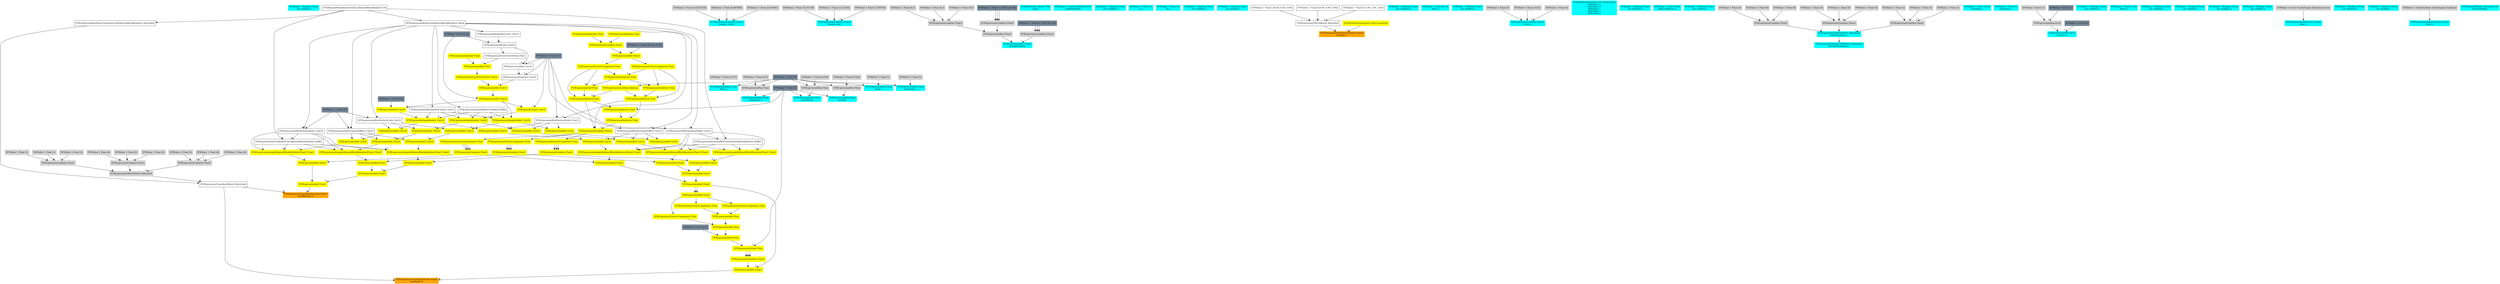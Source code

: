 digraph G {
node0 [shape="box" color="cyan" style="filled" label="VFXValue`1 Boolean (True)
_vfx_enabled_a"]
node1 [shape="box" color="cyan" style="filled" label="VFXExpressionMax Float
Rate_a"]
node2 [shape="box" color="lightgray" style="filled" label="VFXValue`1 Float (2137)"]
node3 [shape="box" color="lightslategray" style="filled" label="VFXValue`1 Float (0)"]
node4 [shape="box" color="cyan" style="filled" label="VFXExpressionCombine Float3
bounds_center"]
node5 [shape="box" color="lightgray" style="filled" label="VFXValue`1 Float (-0,4135728)"]
node6 [shape="box" color="lightgray" style="filled" label="VFXValue`1 Float (6,987898)"]
node7 [shape="box" color="lightgray" style="filled" label="VFXValue`1 Float (2,047981)"]
node8 [shape="box" color="cyan" style="filled" label="VFXExpressionCombine Float3
bounds_size"]
node9 [shape="box" color="lightgray" style="filled" label="VFXValue`1 Float (15,01149)"]
node10 [shape="box" color="lightgray" style="filled" label="VFXValue`1 Float (15,13302)"]
node11 [shape="box" color="lightgray" style="filled" label="VFXValue`1 Float (7,939795)"]
node12 [shape="box" color="cyan" style="filled" label="VFXExpressionMin Float3
boundsPadding"]
node13 [shape="box" color="lightgray" style="filled" label="VFXExpressionMax Float3"]
node14 [shape="box" color="lightgray" style="filled" label="VFXExpressionCombine Float3"]
node15 [shape="box" color="lightgray" style="filled" label="VFXValue`1 Float (0,5)"]
node16 [shape="box" color="lightgray" style="filled" label="VFXValue`1 Float (0,5)"]
node17 [shape="box" color="lightgray" style="filled" label="VFXValue`1 Float (0,5)"]
node18 [shape="box" color="lightgray" style="filled" label="VFXExpressionCombine Float3"]
node19 [shape="box" color="lightslategray" style="filled" label="VFXValue`1 Float (-1,701412E+38)"]
node20 [shape="box" color="lightgray" style="filled" label="VFXExpressionCombine Float3"]
node21 [shape="box" color="lightslategray" style="filled" label="VFXValue`1 Float (1,701412E+38)"]
node22 [shape="box" color="cyan" style="filled" label="VFXMeshValue Mesh (776)
mesh"]
node23 [shape="box" color="cyan" style="filled" label="VFXValue`1 Uint32 (4294967295)
subMeshMask"]
node24 [shape="box" color="cyan" style="filled" label="VFXValue`1 Boolean (True)
_vfx_enabled_a"]
node25 [shape="box" color="cyan" style="filled" label="VFXValue`1 Float (1)
A_a"]
node26 [shape="box" color="cyan" style="filled" label="VFXValue`1 Float (3)
B_a"]
node27 [shape="box" color="cyan" style="filled" label="VFXValue`1 Boolean (True)
_vfx_enabled_b"]
node28 [shape="box" color="orange" style="filled" label="VFXExpressionTransformPosition Float3
readPosition_b"]
node29 [shape="box" label="VFXExpressionTransformMatrix Matrix4x4"]
node30 [shape="box" color="lightgray" style="filled" label="VFXExpressionTRSToMatrix Matrix4x4"]
node31 [shape="box" color="lightgray" style="filled" label="VFXExpressionCombine Float3"]
node32 [shape="box" color="lightgray" style="filled" label="VFXValue`1 Float (0)"]
node33 [shape="box" color="lightgray" style="filled" label="VFXValue`1 Float (0)"]
node34 [shape="box" color="lightgray" style="filled" label="VFXValue`1 Float (0)"]
node35 [shape="box" color="lightgray" style="filled" label="VFXExpressionCombine Float3"]
node36 [shape="box" color="lightgray" style="filled" label="VFXValue`1 Float (0)"]
node37 [shape="box" color="lightgray" style="filled" label="VFXValue`1 Float (0)"]
node38 [shape="box" color="lightgray" style="filled" label="VFXValue`1 Float (0)"]
node39 [shape="box" color="lightgray" style="filled" label="VFXExpressionCombine Float3"]
node40 [shape="box" color="lightgray" style="filled" label="VFXValue`1 Float (1)"]
node41 [shape="box" color="lightgray" style="filled" label="VFXValue`1 Float (1)"]
node42 [shape="box" color="lightgray" style="filled" label="VFXValue`1 Float (1)"]
node43 [shape="box" label="VFXExpressionRootBoneTransformFromSkinnedMeshRenderer Matrix4x4"]
node44 [shape="box" label="VFXSkinnedMeshRendererValue SkinnedMeshRenderer (0)"]
node45 [shape="box" color="yellow" style="filled" label="VFXExpressionAdd Float3"]
node46 [shape="box" color="yellow" style="filled" label="VFXExpressionAdd Float3"]
node47 [shape="box" color="yellow" style="filled" label="VFXExpressionMul Float3"]
node48 [shape="box" color="yellow" style="filled" label="VFXExpressionSampleSkinnedMeshRendererFloat3 Float3"]
node49 [shape="box" label="VFXExpressionVertexBufferFromSkinnedMeshRenderer Buffer"]
node50 [shape="box" label="VFXExpressionMeshChannelInfos Uint32"]
node51 [shape="box" label="VFXExpressionMeshFromSkinnedMeshRenderer Mesh"]
node52 [shape="box" color="lightslategray" style="filled" label="VFXValue`1 Uint32 (0)"]
node53 [shape="box" color="yellow" style="filled" label="VFXExpressionAdd Uint32"]
node54 [shape="box" color="yellow" style="filled" label="VFXExpressionMul Uint32"]
node55 [shape="box" color="yellow" style="filled" label="VFXExpressionSampleIndex Uint32"]
node56 [shape="box" label="VFXExpressionIndexBufferFromMesh Buffer"]
node57 [shape="box" color="yellow" style="filled" label="VFXExpressionMul Uint32"]
node58 [shape="box" color="yellow" style="filled" label="VFXExpressionMin Uint32"]
node59 [shape="box" color="yellow" style="filled" label="VFXExpressionCastFloatToUint Uint32"]
node60 [shape="box" color="yellow" style="filled" label="VFXExpressionMul Float"]
node61 [shape="box" color="yellow" style="filled" label="VFXExpressionRandom Float"]
node62 [shape="box" label="VFXExpressionCastUintToFloat Float"]
node63 [shape="box" label="VFXExpressionDivide Uint32"]
node64 [shape="box" label="VFXExpressionMeshIndexCount Uint32"]
node65 [shape="box" color="lightslategray" style="filled" label="VFXValue`1 Uint32 (3)"]
node66 [shape="box" label="VFXExpressionSubtract Uint32"]
node67 [shape="box" label="VFXExpressionMax Uint32"]
node68 [shape="box" color="lightslategray" style="filled" label="VFXValue`1 Uint32 (1)"]
node69 [shape="box" label="VFXExpressionMeshIndexFormat Uint32"]
node70 [shape="box" label="VFXExpressionMeshVertexStride Uint32"]
node71 [shape="box" label="VFXExpressionMeshChannelOffset Uint32"]
node72 [shape="box" color="yellow" style="filled" label="VFXExpressionCombine Float3"]
node73 [shape="box" color="yellow" style="filled" label="VFXExpressionExtractComponent Float"]
node74 [shape="box" color="yellow" style="filled" label="VFXExpressionCombine Float3"]
node75 [shape="box" color="yellow" style="filled" label="VFXExpressionBranch Float"]
node76 [shape="box" color="yellow" style="filled" label="VFXExpressionCondition Boolean"]
node77 [shape="box" color="yellow" style="filled" label="VFXExpressionSubtract Float"]
node78 [shape="box" color="yellow" style="filled" label="VFXExpressionExtractComponent Float"]
node79 [shape="box" color="yellow" style="filled" label="VFXExpressionMul Float2"]
node80 [shape="box" color="yellow" style="filled" label="VFXExpressionCombine Float2"]
node81 [shape="box" color="yellow" style="filled" label="VFXExpressionRandom Float"]
node82 [shape="box" color="yellow" style="filled" label="VFXExpressionRandom Float"]
node83 [shape="box" color="lightslategray" style="filled" label="VFXValue`1 Float2 ((0.50, 0.50))"]
node84 [shape="box" color="yellow" style="filled" label="VFXExpressionExtractComponent Float"]
node85 [shape="box" color="yellow" style="filled" label="VFXExpressionSubtract Float"]
node86 [shape="box" color="yellow" style="filled" label="VFXExpressionBranch Float"]
node87 [shape="box" color="yellow" style="filled" label="VFXExpressionAdd Float"]
node88 [shape="box" color="yellow" style="filled" label="VFXExpressionSubtract Float"]
node89 [shape="box" color="yellow" style="filled" label="VFXExpressionSubtract Float"]
node90 [shape="box" color="lightslategray" style="filled" label="VFXValue`1 Float (1)"]
node91 [shape="box" color="yellow" style="filled" label="VFXExpressionMul Float3"]
node92 [shape="box" color="yellow" style="filled" label="VFXExpressionSampleSkinnedMeshRendererFloat3 Float3"]
node93 [shape="box" color="yellow" style="filled" label="VFXExpressionAdd Uint32"]
node94 [shape="box" color="yellow" style="filled" label="VFXExpressionMul Uint32"]
node95 [shape="box" color="yellow" style="filled" label="VFXExpressionSampleIndex Uint32"]
node96 [shape="box" color="yellow" style="filled" label="VFXExpressionAdd Uint32"]
node97 [shape="box" color="yellow" style="filled" label="VFXExpressionCombine Float3"]
node98 [shape="box" color="yellow" style="filled" label="VFXExpressionExtractComponent Float"]
node99 [shape="box" color="yellow" style="filled" label="VFXExpressionMul Float3"]
node100 [shape="box" color="yellow" style="filled" label="VFXExpressionSampleSkinnedMeshRendererFloat3 Float3"]
node101 [shape="box" color="yellow" style="filled" label="VFXExpressionAdd Uint32"]
node102 [shape="box" color="yellow" style="filled" label="VFXExpressionMul Uint32"]
node103 [shape="box" color="yellow" style="filled" label="VFXExpressionSampleIndex Uint32"]
node104 [shape="box" color="yellow" style="filled" label="VFXExpressionAdd Uint32"]
node105 [shape="box" color="lightslategray" style="filled" label="VFXValue`1 Uint32 (2)"]
node106 [shape="box" color="yellow" style="filled" label="VFXExpressionCombine Float3"]
node107 [shape="box" color="yellow" style="filled" label="VFXExpressionExtractComponent Float"]
node108 [shape="box" color="orange" style="filled" label="VFXExpressionTransformVector Float3
readAxisY_b"]
node109 [shape="box" color="yellow" style="filled" label="VFXExpressionMul Float3"]
node110 [shape="box" color="yellow" style="filled" label="VFXExpressionAdd Float3"]
node111 [shape="box" color="yellow" style="filled" label="VFXExpressionAdd Float3"]
node112 [shape="box" color="yellow" style="filled" label="VFXExpressionMul Float3"]
node113 [shape="box" color="yellow" style="filled" label="VFXExpressionSampleSkinnedMeshRendererFloat3 Float3"]
node114 [shape="box" label="VFXExpressionVertexBufferFromSkinnedMeshRenderer Buffer"]
node115 [shape="box" label="VFXExpressionMeshChannelInfos Uint32"]
node116 [shape="box" color="yellow" style="filled" label="VFXExpressionAdd Uint32"]
node117 [shape="box" color="yellow" style="filled" label="VFXExpressionMul Uint32"]
node118 [shape="box" label="VFXExpressionMeshVertexStride Uint32"]
node119 [shape="box" label="VFXExpressionMeshChannelOffset Uint32"]
node120 [shape="box" color="yellow" style="filled" label="VFXExpressionMul Float3"]
node121 [shape="box" color="yellow" style="filled" label="VFXExpressionSampleSkinnedMeshRendererFloat3 Float3"]
node122 [shape="box" color="yellow" style="filled" label="VFXExpressionAdd Uint32"]
node123 [shape="box" color="yellow" style="filled" label="VFXExpressionMul Uint32"]
node124 [shape="box" color="yellow" style="filled" label="VFXExpressionMul Float3"]
node125 [shape="box" color="yellow" style="filled" label="VFXExpressionSampleSkinnedMeshRendererFloat3 Float3"]
node126 [shape="box" color="yellow" style="filled" label="VFXExpressionAdd Uint32"]
node127 [shape="box" color="yellow" style="filled" label="VFXExpressionMul Uint32"]
node128 [shape="box" color="yellow" style="filled" label="VFXExpressionCombine Float3"]
node129 [shape="box" color="yellow" style="filled" label="VFXExpressionDivide Float"]
node130 [shape="box" color="yellow" style="filled" label="VFXExpressionPow Float"]
node131 [shape="box" color="yellow" style="filled" label="VFXExpressionAdd Float"]
node132 [shape="box" color="yellow" style="filled" label="VFXExpressionAdd Float"]
node133 [shape="box" color="yellow" style="filled" label="VFXExpressionExtractComponent Float"]
node134 [shape="box" color="yellow" style="filled" label="VFXExpressionMul Float3"]
node135 [shape="box" color="yellow" style="filled" label="VFXExpressionExtractComponent Float"]
node136 [shape="box" color="yellow" style="filled" label="VFXExpressionExtractComponent Float"]
node137 [shape="box" color="lightslategray" style="filled" label="VFXValue`1 Float (0,5)"]
node138 [shape="box" color="cyan" style="filled" label="VFXValue`1 Boolean (True)
_vfx_enabled_c"]
node139 [shape="box" color="orange" style="filled" label="VFXExpressionTransformPosition Float3
Position_c"]
node140 [shape="box" label="VFXExpressionTRSToMatrix Matrix4x4"]
node141 [shape="box" label="VFXValue`1 Float3 ((0.00, 0.00, 0.00))"]
node142 [shape="box" label="VFXValue`1 Float3 ((0.00, 0.00, 0.00))"]
node143 [shape="box" label="VFXValue`1 Float3 ((1.00, 1.00, 1.00))"]
node144 [shape="box" color="yellow" style="filled" label="VFXAttributeExpression Float3 (position)"]
node145 [shape="box" color="cyan" style="filled" label="VFXValue`1 Boolean (True)
_vfx_enabled_d"]
node146 [shape="box" color="cyan" style="filled" label="VFXValue`1 Float (0,37)
Size_d"]
node147 [shape="box" color="cyan" style="filled" label="VFXValue`1 Boolean (True)
_vfx_enabled_a"]
node148 [shape="box" color="cyan" style="filled" label="VFXExpressionCombine Float3
Force_a"]
node149 [shape="box" color="lightgray" style="filled" label="VFXValue`1 Float (0)"]
node150 [shape="box" color="lightgray" style="filled" label="VFXValue`1 Float (-9,81)"]
node151 [shape="box" color="lightgray" style="filled" label="VFXValue`1 Float (0)"]
node152 [shape="box" color="cyan" style="filled" label="VFXBuiltInExpression Float (DeltaTime)
deltaTime_a
deltaTime_b
deltaTime_c
deltaTime_e
deltaTime_f"]
node153 [shape="box" color="cyan" style="filled" label="VFXValue`1 Boolean (True)
_vfx_enabled_b"]
node154 [shape="box" color="cyan" style="filled" label="VFXValue`1 Float (5,69)
dragCoefficient_b"]
node155 [shape="box" color="cyan" style="filled" label="VFXValue`1 Boolean (True)
_vfx_enabled_c"]
node156 [shape="box" color="cyan" style="filled" label="VFXExpressionInverseTRSMatrix Matrix4x4
InvFieldTransform_c"]
node157 [shape="box" color="cyan" style="filled" label="VFXExpressionTRSToMatrix Matrix4x4
FieldTransform_c"]
node158 [shape="box" color="lightgray" style="filled" label="VFXExpressionCombine Float3"]
node159 [shape="box" color="lightgray" style="filled" label="VFXValue`1 Float (0)"]
node160 [shape="box" color="lightgray" style="filled" label="VFXValue`1 Float (0)"]
node161 [shape="box" color="lightgray" style="filled" label="VFXValue`1 Float (0)"]
node162 [shape="box" color="lightgray" style="filled" label="VFXExpressionCombine Float3"]
node163 [shape="box" color="lightgray" style="filled" label="VFXValue`1 Float (0)"]
node164 [shape="box" color="lightgray" style="filled" label="VFXValue`1 Float (0)"]
node165 [shape="box" color="lightgray" style="filled" label="VFXValue`1 Float (0)"]
node166 [shape="box" color="lightgray" style="filled" label="VFXExpressionCombine Float3"]
node167 [shape="box" color="lightgray" style="filled" label="VFXValue`1 Float (1)"]
node168 [shape="box" color="lightgray" style="filled" label="VFXValue`1 Float (1)"]
node169 [shape="box" color="lightgray" style="filled" label="VFXValue`1 Float (1)"]
node170 [shape="box" color="cyan" style="filled" label="VFXValue`1 Float (3,16)
Intensity_c"]
node171 [shape="box" color="cyan" style="filled" label="VFXExpressionMax Float
Drag_c"]
node172 [shape="box" color="lightgray" style="filled" label="VFXValue`1 Float (1)"]
node173 [shape="box" color="cyan" style="filled" label="VFXValue`1 Float (1)
frequency_c"]
node174 [shape="box" color="cyan" style="filled" label="VFXExpressionMin Int32
octaves_c"]
node175 [shape="box" color="lightgray" style="filled" label="VFXExpressionMax Int32"]
node176 [shape="box" color="lightgray" style="filled" label="VFXValue`1 Int32 (1)"]
node177 [shape="box" color="lightslategray" style="filled" label="VFXValue`1 Int32 (1)"]
node178 [shape="box" color="lightslategray" style="filled" label="VFXValue`1 Int32 (8)"]
node179 [shape="box" color="cyan" style="filled" label="VFXExpressionMin Float
roughness_c"]
node180 [shape="box" color="lightgray" style="filled" label="VFXExpressionMax Float"]
node181 [shape="box" color="lightgray" style="filled" label="VFXValue`1 Float (0,5)"]
node182 [shape="box" color="cyan" style="filled" label="VFXExpressionMax Float
lacunarity_c"]
node183 [shape="box" color="lightgray" style="filled" label="VFXValue`1 Float (2)"]
node184 [shape="box" color="cyan" style="filled" label="VFXValue`1 Boolean (True)
_vfx_enabled_d"]
node185 [shape="box" color="cyan" style="filled" label="VFXValue`1 Float (0,25)
Mass_d"]
node186 [shape="box" color="cyan" style="filled" label="VFXValue`1 Boolean (True)
_vfx_enabled_e"]
node187 [shape="box" color="cyan" style="filled" label="VFXValue`1 Boolean (True)
_vfx_enabled_f"]
node188 [shape="box" color="cyan" style="filled" label="VFXValue`1 Boolean (True)
_vfx_enabled_g"]
node189 [shape="box" color="cyan" style="filled" label="VFXValue`1 Boolean (True)
_vfx_enabled_a"]
node190 [shape="box" color="cyan" style="filled" label="VFXExpressionBakeCurve Float4
Size_a"]
node191 [shape="box" color="lightgray" style="filled" label="VFXValue`1 Curve (UnityEngine.AnimationCurve)"]
node192 [shape="box" color="cyan" style="filled" label="VFXValue`1 Boolean (True)
_vfx_enabled_b"]
node193 [shape="box" color="cyan" style="filled" label="VFXValue`1 Boolean (True)
_vfx_enabled_c"]
node194 [shape="box" color="cyan" style="filled" label="VFXExpressionBakeGradient Float3
Color_c"]
node195 [shape="box" color="lightgray" style="filled" label="VFXValue`1 ColorGradient (UnityEngine.Gradient)"]
node196 [shape="box" color="cyan" style="filled" label="VFXExpressionMin Float
smoothness"]
node197 [shape="box" color="lightgray" style="filled" label="VFXExpressionMax Float"]
node198 [shape="box" color="lightgray" style="filled" label="VFXValue`1 Float (0,638)"]
node199 [shape="box" color="cyan" style="filled" label="VFXExpressionMin Float
metallic"]
node200 [shape="box" color="lightgray" style="filled" label="VFXExpressionMax Float"]
node201 [shape="box" color="lightgray" style="filled" label="VFXValue`1 Float (0,524)"]
node202 [shape="box" color="cyan" style="filled" label="VFXTexture2DValue Texture2D (0)
baseColorMap"]
node2 -> node1 [headlabel="0"]
node3 -> node1 [headlabel="1"]
node5 -> node4 [headlabel="0"]
node6 -> node4 [headlabel="1"]
node7 -> node4 [headlabel="2"]
node9 -> node8 [headlabel="0"]
node10 -> node8 [headlabel="1"]
node11 -> node8 [headlabel="2"]
node13 -> node12 [headlabel="0"]
node20 -> node12 [headlabel="1"]
node14 -> node13 [headlabel="0"]
node18 -> node13 [headlabel="1"]
node15 -> node14 [headlabel="0"]
node16 -> node14 [headlabel="1"]
node17 -> node14 [headlabel="2"]
node19 -> node18 [headlabel="0"]
node19 -> node18 [headlabel="1"]
node19 -> node18 [headlabel="2"]
node21 -> node20 [headlabel="0"]
node21 -> node20 [headlabel="1"]
node21 -> node20 [headlabel="2"]
node29 -> node28 [headlabel="0"]
node45 -> node28 [headlabel="1"]
node30 -> node29 [headlabel="0"]
node43 -> node29 [headlabel="1"]
node31 -> node30 [headlabel="0"]
node35 -> node30 [headlabel="1"]
node39 -> node30 [headlabel="2"]
node32 -> node31 [headlabel="0"]
node33 -> node31 [headlabel="1"]
node34 -> node31 [headlabel="2"]
node36 -> node35 [headlabel="0"]
node37 -> node35 [headlabel="1"]
node38 -> node35 [headlabel="2"]
node40 -> node39 [headlabel="0"]
node41 -> node39 [headlabel="1"]
node42 -> node39 [headlabel="2"]
node44 -> node43 
node46 -> node45 [headlabel="0"]
node99 -> node45 [headlabel="1"]
node47 -> node46 [headlabel="0"]
node91 -> node46 [headlabel="1"]
node48 -> node47 [headlabel="0"]
node72 -> node47 [headlabel="1"]
node49 -> node48 [headlabel="0"]
node53 -> node48 [headlabel="1"]
node50 -> node48 [headlabel="2"]
node44 -> node49 [headlabel="0"]
node50 -> node49 [headlabel="1"]
node51 -> node50 [headlabel="0"]
node52 -> node50 [headlabel="1"]
node44 -> node51 
node54 -> node53 [headlabel="0"]
node71 -> node53 [headlabel="1"]
node55 -> node54 [headlabel="0"]
node70 -> node54 [headlabel="1"]
node56 -> node55 [headlabel="0"]
node57 -> node55 [headlabel="1"]
node69 -> node55 [headlabel="2"]
node51 -> node56 
node58 -> node57 [headlabel="0"]
node65 -> node57 [headlabel="1"]
node59 -> node58 [headlabel="0"]
node66 -> node58 [headlabel="1"]
node60 -> node59 
node61 -> node60 [headlabel="0"]
node62 -> node60 [headlabel="1"]
node63 -> node62 
node64 -> node63 [headlabel="0"]
node65 -> node63 [headlabel="1"]
node51 -> node64 
node67 -> node66 [headlabel="0"]
node68 -> node66 [headlabel="1"]
node63 -> node67 [headlabel="0"]
node68 -> node67 [headlabel="1"]
node51 -> node69 
node51 -> node70 [headlabel="0"]
node52 -> node70 [headlabel="1"]
node51 -> node71 [headlabel="0"]
node52 -> node71 [headlabel="1"]
node73 -> node72 [headlabel="0"]
node73 -> node72 [headlabel="1"]
node73 -> node72 [headlabel="2"]
node74 -> node73 
node75 -> node74 [headlabel="0"]
node86 -> node74 [headlabel="1"]
node88 -> node74 [headlabel="2"]
node76 -> node75 [headlabel="0"]
node84 -> node75 [headlabel="1"]
node85 -> node75 [headlabel="2"]
node77 -> node76 [headlabel="0"]
node3 -> node76 [headlabel="1"]
node78 -> node77 [headlabel="0"]
node84 -> node77 [headlabel="1"]
node79 -> node78 
node80 -> node79 [headlabel="0"]
node83 -> node79 [headlabel="1"]
node81 -> node80 [headlabel="0"]
node82 -> node80 [headlabel="1"]
node79 -> node84 
node84 -> node85 [headlabel="0"]
node77 -> node85 [headlabel="1"]
node76 -> node86 [headlabel="0"]
node87 -> node86 [headlabel="1"]
node78 -> node86 [headlabel="2"]
node78 -> node87 [headlabel="0"]
node77 -> node87 [headlabel="1"]
node89 -> node88 [headlabel="0"]
node75 -> node88 [headlabel="1"]
node90 -> node89 [headlabel="0"]
node86 -> node89 [headlabel="1"]
node92 -> node91 [headlabel="0"]
node97 -> node91 [headlabel="1"]
node49 -> node92 [headlabel="0"]
node93 -> node92 [headlabel="1"]
node50 -> node92 [headlabel="2"]
node94 -> node93 [headlabel="0"]
node71 -> node93 [headlabel="1"]
node95 -> node94 [headlabel="0"]
node70 -> node94 [headlabel="1"]
node56 -> node95 [headlabel="0"]
node96 -> node95 [headlabel="1"]
node69 -> node95 [headlabel="2"]
node57 -> node96 [headlabel="0"]
node68 -> node96 [headlabel="1"]
node98 -> node97 [headlabel="0"]
node98 -> node97 [headlabel="1"]
node98 -> node97 [headlabel="2"]
node74 -> node98 
node100 -> node99 [headlabel="0"]
node106 -> node99 [headlabel="1"]
node49 -> node100 [headlabel="0"]
node101 -> node100 [headlabel="1"]
node50 -> node100 [headlabel="2"]
node102 -> node101 [headlabel="0"]
node71 -> node101 [headlabel="1"]
node103 -> node102 [headlabel="0"]
node70 -> node102 [headlabel="1"]
node56 -> node103 [headlabel="0"]
node104 -> node103 [headlabel="1"]
node69 -> node103 [headlabel="2"]
node57 -> node104 [headlabel="0"]
node105 -> node104 [headlabel="1"]
node107 -> node106 [headlabel="0"]
node107 -> node106 [headlabel="1"]
node107 -> node106 [headlabel="2"]
node74 -> node107 
node29 -> node108 [headlabel="0"]
node109 -> node108 [headlabel="1"]
node110 -> node109 [headlabel="0"]
node128 -> node109 [headlabel="1"]
node111 -> node110 [headlabel="0"]
node124 -> node110 [headlabel="1"]
node112 -> node111 [headlabel="0"]
node120 -> node111 [headlabel="1"]
node113 -> node112 [headlabel="0"]
node72 -> node112 [headlabel="1"]
node114 -> node113 [headlabel="0"]
node116 -> node113 [headlabel="1"]
node115 -> node113 [headlabel="2"]
node44 -> node114 [headlabel="0"]
node115 -> node114 [headlabel="1"]
node51 -> node115 [headlabel="0"]
node68 -> node115 [headlabel="1"]
node117 -> node116 [headlabel="0"]
node119 -> node116 [headlabel="1"]
node55 -> node117 [headlabel="0"]
node118 -> node117 [headlabel="1"]
node51 -> node118 [headlabel="0"]
node68 -> node118 [headlabel="1"]
node51 -> node119 [headlabel="0"]
node68 -> node119 [headlabel="1"]
node121 -> node120 [headlabel="0"]
node97 -> node120 [headlabel="1"]
node114 -> node121 [headlabel="0"]
node122 -> node121 [headlabel="1"]
node115 -> node121 [headlabel="2"]
node123 -> node122 [headlabel="0"]
node119 -> node122 [headlabel="1"]
node95 -> node123 [headlabel="0"]
node118 -> node123 [headlabel="1"]
node125 -> node124 [headlabel="0"]
node106 -> node124 [headlabel="1"]
node114 -> node125 [headlabel="0"]
node126 -> node125 [headlabel="1"]
node115 -> node125 [headlabel="2"]
node127 -> node126 [headlabel="0"]
node119 -> node126 [headlabel="1"]
node103 -> node127 [headlabel="0"]
node118 -> node127 [headlabel="1"]
node129 -> node128 [headlabel="0"]
node129 -> node128 [headlabel="1"]
node129 -> node128 [headlabel="2"]
node90 -> node129 [headlabel="0"]
node130 -> node129 [headlabel="1"]
node131 -> node130 [headlabel="0"]
node137 -> node130 [headlabel="1"]
node132 -> node131 [headlabel="0"]
node136 -> node131 [headlabel="1"]
node133 -> node132 [headlabel="0"]
node135 -> node132 [headlabel="1"]
node134 -> node133 
node110 -> node134 [headlabel="0"]
node110 -> node134 [headlabel="1"]
node134 -> node135 
node134 -> node136 
node140 -> node139 [headlabel="0"]
node144 -> node139 [headlabel="1"]
node141 -> node140 [headlabel="0"]
node142 -> node140 [headlabel="1"]
node143 -> node140 [headlabel="2"]
node149 -> node148 [headlabel="0"]
node150 -> node148 [headlabel="1"]
node151 -> node148 [headlabel="2"]
node157 -> node156 
node158 -> node157 [headlabel="0"]
node162 -> node157 [headlabel="1"]
node166 -> node157 [headlabel="2"]
node159 -> node158 [headlabel="0"]
node160 -> node158 [headlabel="1"]
node161 -> node158 [headlabel="2"]
node163 -> node162 [headlabel="0"]
node164 -> node162 [headlabel="1"]
node165 -> node162 [headlabel="2"]
node167 -> node166 [headlabel="0"]
node168 -> node166 [headlabel="1"]
node169 -> node166 [headlabel="2"]
node172 -> node171 [headlabel="0"]
node3 -> node171 [headlabel="1"]
node175 -> node174 [headlabel="0"]
node178 -> node174 [headlabel="1"]
node176 -> node175 [headlabel="0"]
node177 -> node175 [headlabel="1"]
node180 -> node179 [headlabel="0"]
node90 -> node179 [headlabel="1"]
node181 -> node180 [headlabel="0"]
node3 -> node180 [headlabel="1"]
node183 -> node182 [headlabel="0"]
node3 -> node182 [headlabel="1"]
node191 -> node190 
node195 -> node194 
node197 -> node196 [headlabel="0"]
node90 -> node196 [headlabel="1"]
node198 -> node197 [headlabel="0"]
node3 -> node197 [headlabel="1"]
node200 -> node199 [headlabel="0"]
node90 -> node199 [headlabel="1"]
node201 -> node200 [headlabel="0"]
node3 -> node200 [headlabel="1"]
}
